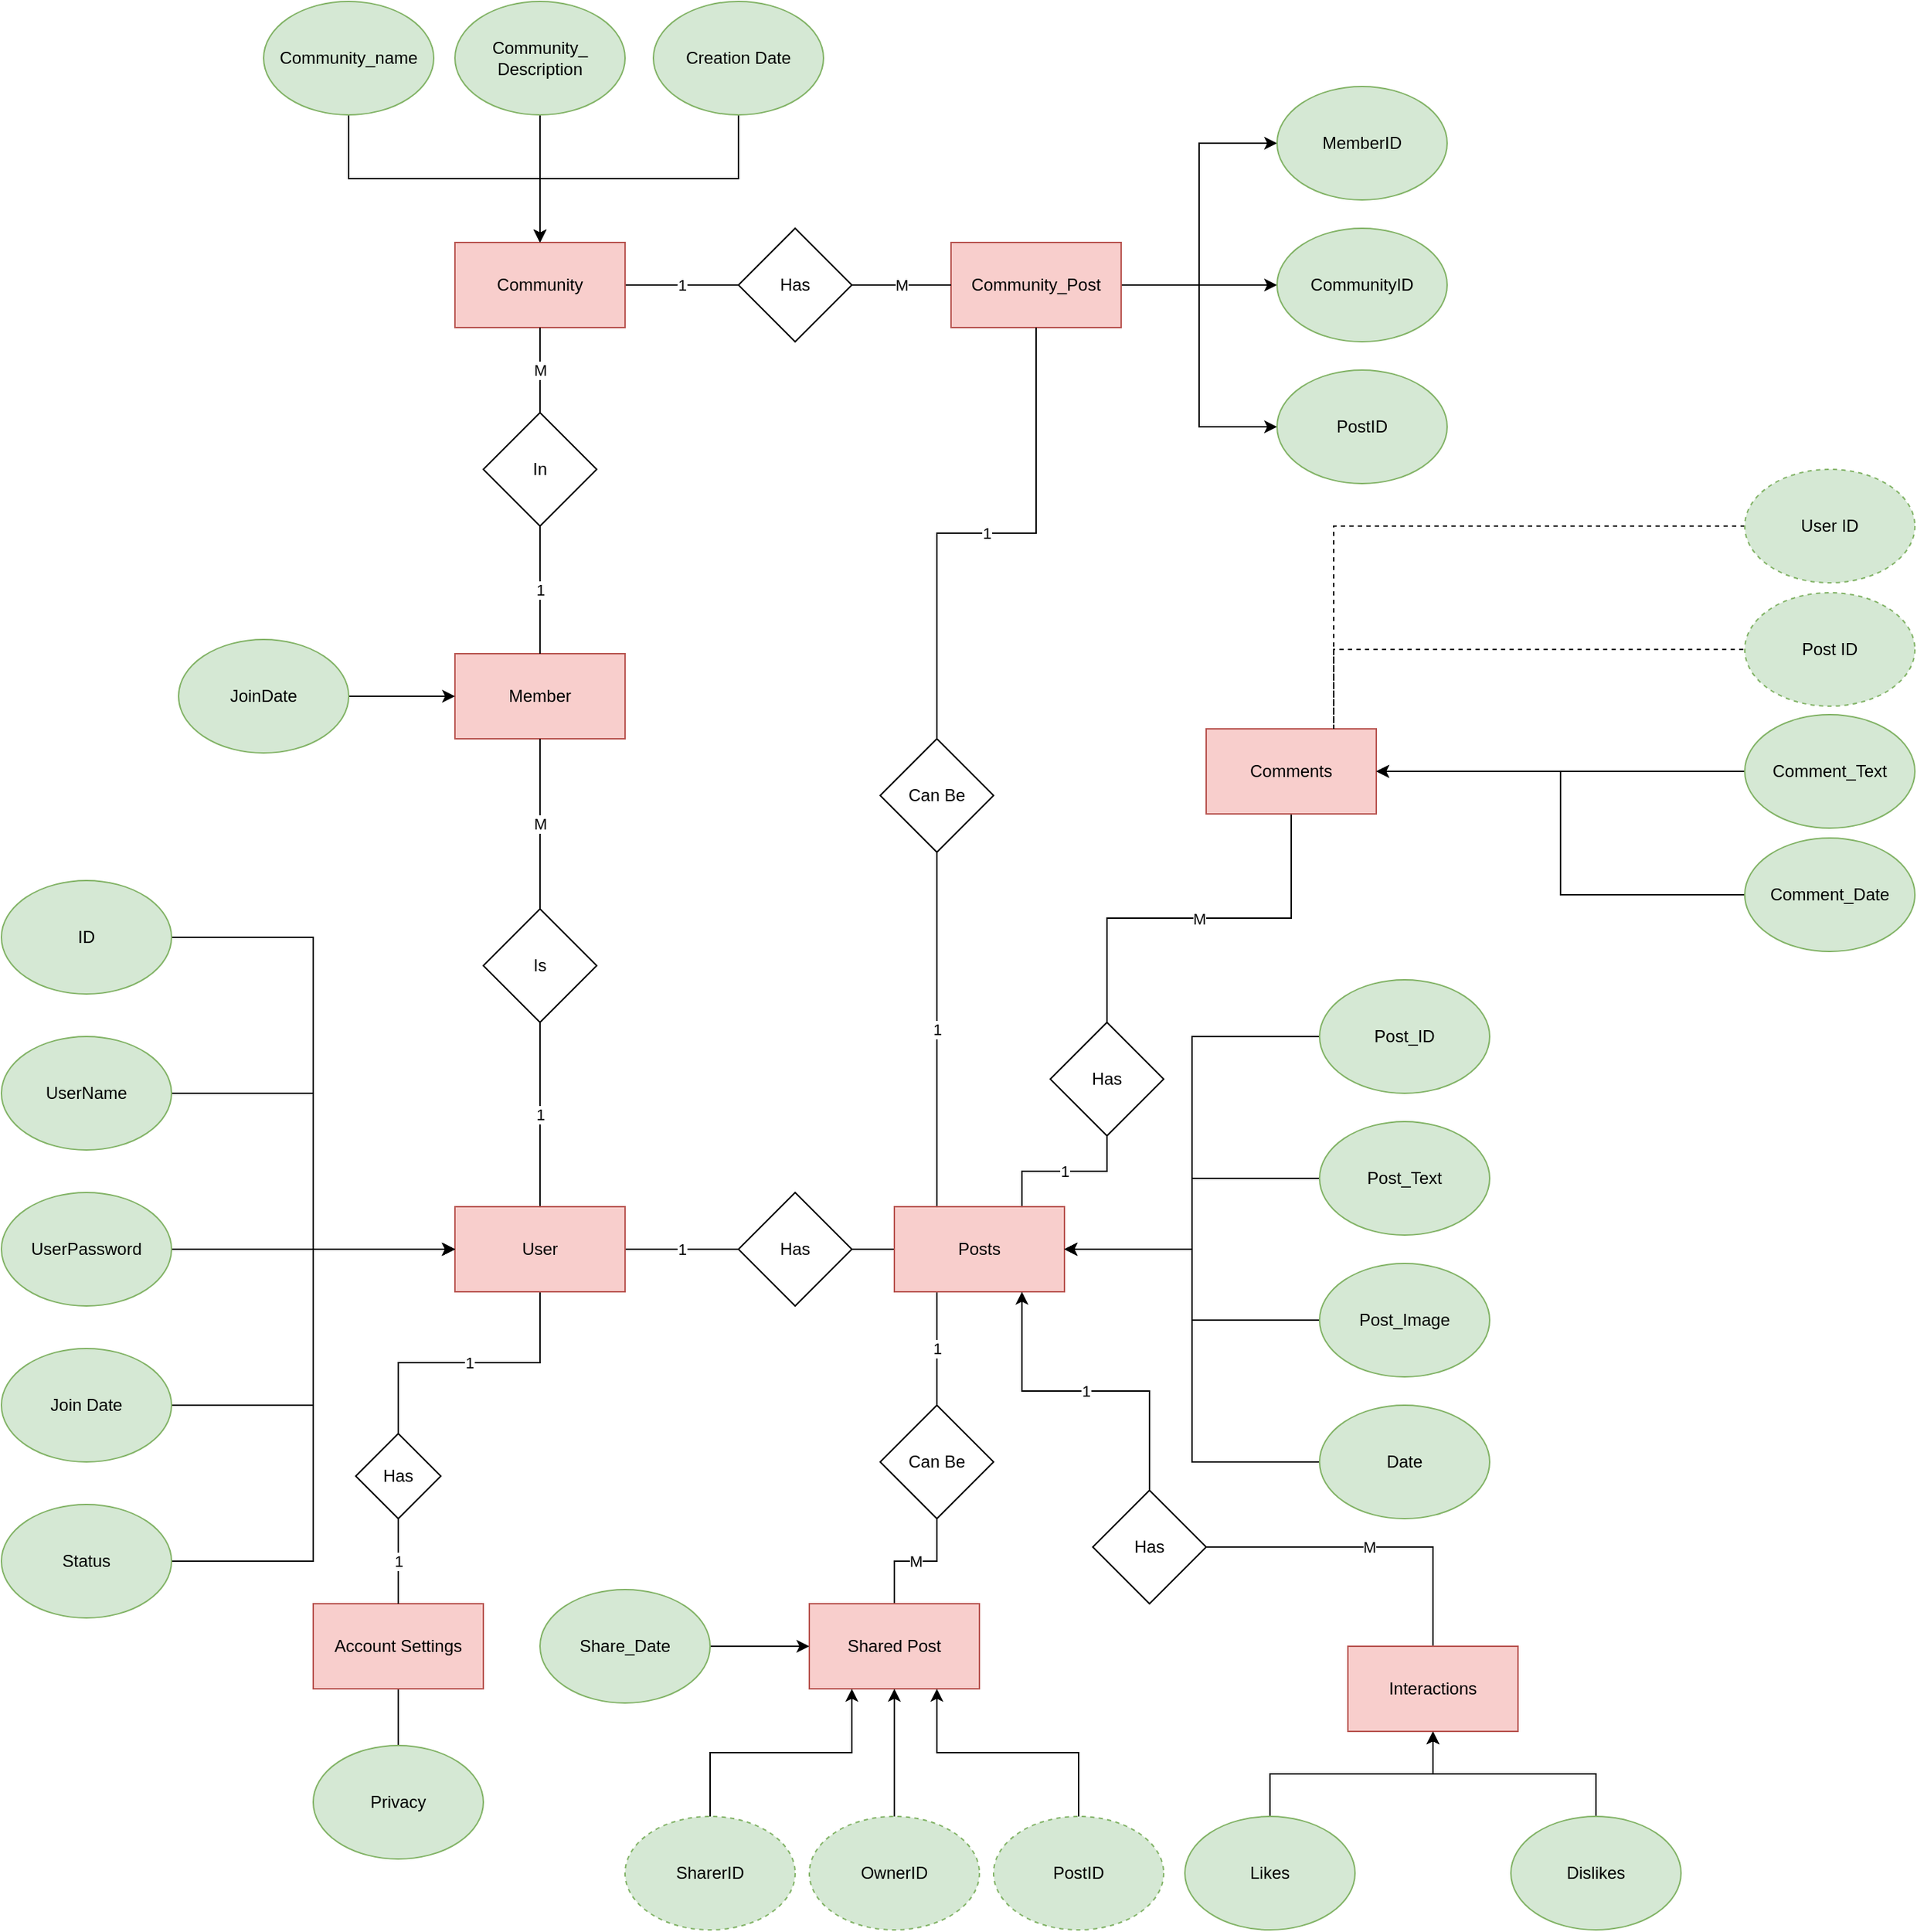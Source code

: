 <mxfile version="24.2.3" type="device">
  <diagram id="R2lEEEUBdFMjLlhIrx00" name="Page-1">
    <mxGraphModel dx="1000" dy="1630" grid="1" gridSize="10" guides="1" tooltips="1" connect="1" arrows="1" fold="1" page="1" pageScale="1" pageWidth="850" pageHeight="1100" math="0" shadow="0" extFonts="Permanent Marker^https://fonts.googleapis.com/css?family=Permanent+Marker">
      <root>
        <mxCell id="0" />
        <mxCell id="1" parent="0" />
        <mxCell id="fJw8JllboJEjV88OS5Zg-21" value="1" style="edgeStyle=orthogonalEdgeStyle;rounded=0;orthogonalLoop=1;jettySize=auto;html=1;exitX=1;exitY=0.5;exitDx=0;exitDy=0;entryX=0;entryY=0.5;entryDx=0;entryDy=0;endArrow=none;endFill=0;" edge="1" parent="1" source="fJw8JllboJEjV88OS5Zg-3" target="fJw8JllboJEjV88OS5Zg-20">
          <mxGeometry relative="1" as="geometry" />
        </mxCell>
        <mxCell id="fJw8JllboJEjV88OS5Zg-57" value="1" style="edgeStyle=orthogonalEdgeStyle;rounded=0;orthogonalLoop=1;jettySize=auto;html=1;exitX=0.5;exitY=1;exitDx=0;exitDy=0;entryX=0.5;entryY=0;entryDx=0;entryDy=0;endArrow=none;endFill=0;" edge="1" parent="1" source="fJw8JllboJEjV88OS5Zg-3" target="fJw8JllboJEjV88OS5Zg-52">
          <mxGeometry relative="1" as="geometry" />
        </mxCell>
        <mxCell id="fJw8JllboJEjV88OS5Zg-62" value="1" style="edgeStyle=orthogonalEdgeStyle;rounded=0;orthogonalLoop=1;jettySize=auto;html=1;exitX=0.5;exitY=0;exitDx=0;exitDy=0;entryX=0.5;entryY=1;entryDx=0;entryDy=0;endArrow=none;endFill=0;" edge="1" parent="1" source="fJw8JllboJEjV88OS5Zg-3" target="fJw8JllboJEjV88OS5Zg-60">
          <mxGeometry relative="1" as="geometry" />
        </mxCell>
        <object label="User" User="" id="fJw8JllboJEjV88OS5Zg-3">
          <mxCell style="rounded=0;whiteSpace=wrap;html=1;fillColor=#f8cecc;strokeColor=#b85450;" vertex="1" parent="1">
            <mxGeometry x="560" y="210" width="120" height="60" as="geometry" />
          </mxCell>
        </object>
        <mxCell id="fJw8JllboJEjV88OS5Zg-98" style="edgeStyle=orthogonalEdgeStyle;rounded=0;orthogonalLoop=1;jettySize=auto;html=1;exitX=1;exitY=0.5;exitDx=0;exitDy=0;entryX=0;entryY=0.5;entryDx=0;entryDy=0;" edge="1" parent="1" source="fJw8JllboJEjV88OS5Zg-4" target="fJw8JllboJEjV88OS5Zg-3">
          <mxGeometry relative="1" as="geometry" />
        </mxCell>
        <mxCell id="fJw8JllboJEjV88OS5Zg-4" value="UserName" style="ellipse;whiteSpace=wrap;html=1;fillColor=#d5e8d4;strokeColor=#82b366;" vertex="1" parent="1">
          <mxGeometry x="240" y="90" width="120" height="80" as="geometry" />
        </mxCell>
        <mxCell id="fJw8JllboJEjV88OS5Zg-97" style="edgeStyle=orthogonalEdgeStyle;rounded=0;orthogonalLoop=1;jettySize=auto;html=1;exitX=1;exitY=0.5;exitDx=0;exitDy=0;" edge="1" parent="1" source="fJw8JllboJEjV88OS5Zg-5" target="fJw8JllboJEjV88OS5Zg-3">
          <mxGeometry relative="1" as="geometry" />
        </mxCell>
        <mxCell id="fJw8JllboJEjV88OS5Zg-5" value="UserPassword" style="ellipse;whiteSpace=wrap;html=1;fillColor=#d5e8d4;strokeColor=#82b366;" vertex="1" parent="1">
          <mxGeometry x="240" y="200" width="120" height="80" as="geometry" />
        </mxCell>
        <mxCell id="fJw8JllboJEjV88OS5Zg-95" style="edgeStyle=orthogonalEdgeStyle;rounded=0;orthogonalLoop=1;jettySize=auto;html=1;exitX=1;exitY=0.5;exitDx=0;exitDy=0;entryX=0;entryY=0.5;entryDx=0;entryDy=0;" edge="1" parent="1" source="fJw8JllboJEjV88OS5Zg-6" target="fJw8JllboJEjV88OS5Zg-3">
          <mxGeometry relative="1" as="geometry" />
        </mxCell>
        <mxCell id="fJw8JllboJEjV88OS5Zg-6" value="Join Date" style="ellipse;whiteSpace=wrap;html=1;fillColor=#d5e8d4;strokeColor=#82b366;" vertex="1" parent="1">
          <mxGeometry x="240" y="310" width="120" height="80" as="geometry" />
        </mxCell>
        <mxCell id="fJw8JllboJEjV88OS5Zg-96" style="edgeStyle=orthogonalEdgeStyle;rounded=0;orthogonalLoop=1;jettySize=auto;html=1;exitX=1;exitY=0.5;exitDx=0;exitDy=0;entryX=0;entryY=0.5;entryDx=0;entryDy=0;" edge="1" parent="1" source="fJw8JllboJEjV88OS5Zg-7" target="fJw8JllboJEjV88OS5Zg-3">
          <mxGeometry relative="1" as="geometry" />
        </mxCell>
        <mxCell id="fJw8JllboJEjV88OS5Zg-7" value="Status" style="ellipse;whiteSpace=wrap;html=1;shadow=0;strokeColor=#82b366;perimeterSpacing=0;fillColor=#d5e8d4;" vertex="1" parent="1">
          <mxGeometry x="240" y="420" width="120" height="80" as="geometry" />
        </mxCell>
        <mxCell id="fJw8JllboJEjV88OS5Zg-99" style="edgeStyle=orthogonalEdgeStyle;rounded=0;orthogonalLoop=1;jettySize=auto;html=1;exitX=1;exitY=0.5;exitDx=0;exitDy=0;entryX=0;entryY=0.5;entryDx=0;entryDy=0;" edge="1" parent="1" source="fJw8JllboJEjV88OS5Zg-14" target="fJw8JllboJEjV88OS5Zg-3">
          <mxGeometry relative="1" as="geometry" />
        </mxCell>
        <mxCell id="fJw8JllboJEjV88OS5Zg-14" value="ID" style="ellipse;whiteSpace=wrap;html=1;fillColor=#d5e8d4;strokeColor=#82b366;" vertex="1" parent="1">
          <mxGeometry x="240" y="-20" width="120" height="80" as="geometry" />
        </mxCell>
        <mxCell id="fJw8JllboJEjV88OS5Zg-23" value="M" style="edgeStyle=orthogonalEdgeStyle;rounded=0;orthogonalLoop=1;jettySize=auto;html=1;exitX=1;exitY=0.5;exitDx=0;exitDy=0;entryX=0;entryY=0.5;entryDx=0;entryDy=0;endArrow=none;endFill=0;" edge="1" parent="1" source="fJw8JllboJEjV88OS5Zg-20" target="fJw8JllboJEjV88OS5Zg-22">
          <mxGeometry relative="1" as="geometry">
            <Array as="points">
              <mxPoint x="890" y="240" />
              <mxPoint x="890" y="240" />
            </Array>
          </mxGeometry>
        </mxCell>
        <mxCell id="fJw8JllboJEjV88OS5Zg-20" value="Has" style="rhombus;whiteSpace=wrap;html=1;" vertex="1" parent="1">
          <mxGeometry x="760" y="200" width="80" height="80" as="geometry" />
        </mxCell>
        <mxCell id="fJw8JllboJEjV88OS5Zg-32" value="M" style="edgeStyle=orthogonalEdgeStyle;rounded=0;orthogonalLoop=1;jettySize=auto;html=1;entryX=0.5;entryY=0;entryDx=0;entryDy=0;endArrow=none;endFill=0;" edge="1" parent="1" source="fJw8JllboJEjV88OS5Zg-34" target="fJw8JllboJEjV88OS5Zg-31">
          <mxGeometry relative="1" as="geometry" />
        </mxCell>
        <mxCell id="fJw8JllboJEjV88OS5Zg-48" value="1" style="edgeStyle=orthogonalEdgeStyle;rounded=0;orthogonalLoop=1;jettySize=auto;html=1;endArrow=none;endFill=0;exitX=0.75;exitY=0;exitDx=0;exitDy=0;" edge="1" parent="1" source="fJw8JllboJEjV88OS5Zg-22" target="fJw8JllboJEjV88OS5Zg-47">
          <mxGeometry relative="1" as="geometry" />
        </mxCell>
        <mxCell id="fJw8JllboJEjV88OS5Zg-89" value="1" style="edgeStyle=orthogonalEdgeStyle;rounded=0;orthogonalLoop=1;jettySize=auto;html=1;exitX=0.25;exitY=0;exitDx=0;exitDy=0;entryX=0.5;entryY=1;entryDx=0;entryDy=0;endArrow=none;endFill=0;" edge="1" parent="1" source="fJw8JllboJEjV88OS5Zg-22" target="fJw8JllboJEjV88OS5Zg-88">
          <mxGeometry relative="1" as="geometry" />
        </mxCell>
        <mxCell id="fJw8JllboJEjV88OS5Zg-123" value="1" style="edgeStyle=orthogonalEdgeStyle;rounded=0;orthogonalLoop=1;jettySize=auto;html=1;exitX=0.25;exitY=1;exitDx=0;exitDy=0;entryX=0.5;entryY=0;entryDx=0;entryDy=0;endArrow=none;endFill=0;" edge="1" parent="1" source="fJw8JllboJEjV88OS5Zg-22" target="fJw8JllboJEjV88OS5Zg-122">
          <mxGeometry relative="1" as="geometry" />
        </mxCell>
        <mxCell id="fJw8JllboJEjV88OS5Zg-22" value="Posts" style="rounded=0;whiteSpace=wrap;html=1;fillColor=#f8cecc;strokeColor=#b85450;" vertex="1" parent="1">
          <mxGeometry x="870" y="210" width="120" height="60" as="geometry" />
        </mxCell>
        <mxCell id="fJw8JllboJEjV88OS5Zg-42" style="edgeStyle=orthogonalEdgeStyle;rounded=0;orthogonalLoop=1;jettySize=auto;html=1;exitX=0;exitY=0.5;exitDx=0;exitDy=0;" edge="1" parent="1" source="fJw8JllboJEjV88OS5Zg-25" target="fJw8JllboJEjV88OS5Zg-22">
          <mxGeometry relative="1" as="geometry" />
        </mxCell>
        <mxCell id="fJw8JllboJEjV88OS5Zg-25" value="Post_Text" style="ellipse;whiteSpace=wrap;html=1;fillColor=#d5e8d4;strokeColor=#82b366;" vertex="1" parent="1">
          <mxGeometry x="1170" y="150" width="120" height="80" as="geometry" />
        </mxCell>
        <mxCell id="fJw8JllboJEjV88OS5Zg-45" style="edgeStyle=orthogonalEdgeStyle;rounded=0;orthogonalLoop=1;jettySize=auto;html=1;exitX=0;exitY=0.5;exitDx=0;exitDy=0;entryX=1;entryY=0.5;entryDx=0;entryDy=0;" edge="1" parent="1" source="fJw8JllboJEjV88OS5Zg-26" target="fJw8JllboJEjV88OS5Zg-22">
          <mxGeometry relative="1" as="geometry" />
        </mxCell>
        <mxCell id="fJw8JllboJEjV88OS5Zg-26" value="Post_ID" style="ellipse;whiteSpace=wrap;html=1;fillColor=#d5e8d4;strokeColor=#82b366;" vertex="1" parent="1">
          <mxGeometry x="1170" y="50" width="120" height="80" as="geometry" />
        </mxCell>
        <mxCell id="fJw8JllboJEjV88OS5Zg-44" style="edgeStyle=orthogonalEdgeStyle;rounded=0;orthogonalLoop=1;jettySize=auto;html=1;exitX=0;exitY=0.5;exitDx=0;exitDy=0;entryX=1;entryY=0.5;entryDx=0;entryDy=0;" edge="1" parent="1" source="fJw8JllboJEjV88OS5Zg-27" target="fJw8JllboJEjV88OS5Zg-22">
          <mxGeometry relative="1" as="geometry" />
        </mxCell>
        <mxCell id="fJw8JllboJEjV88OS5Zg-27" value="Post_Image" style="ellipse;whiteSpace=wrap;html=1;fillColor=#d5e8d4;strokeColor=#82b366;" vertex="1" parent="1">
          <mxGeometry x="1170" y="250" width="120" height="80" as="geometry" />
        </mxCell>
        <mxCell id="fJw8JllboJEjV88OS5Zg-39" style="edgeStyle=orthogonalEdgeStyle;rounded=0;orthogonalLoop=1;jettySize=auto;html=1;exitX=0.5;exitY=0;exitDx=0;exitDy=0;" edge="1" parent="1" source="fJw8JllboJEjV88OS5Zg-28" target="fJw8JllboJEjV88OS5Zg-31">
          <mxGeometry relative="1" as="geometry" />
        </mxCell>
        <mxCell id="fJw8JllboJEjV88OS5Zg-28" value="Likes" style="ellipse;whiteSpace=wrap;html=1;fillColor=#d5e8d4;strokeColor=#82b366;" vertex="1" parent="1">
          <mxGeometry x="1075" y="640" width="120" height="80" as="geometry" />
        </mxCell>
        <mxCell id="fJw8JllboJEjV88OS5Zg-46" style="edgeStyle=orthogonalEdgeStyle;rounded=0;orthogonalLoop=1;jettySize=auto;html=1;exitX=0;exitY=0.5;exitDx=0;exitDy=0;entryX=1;entryY=0.5;entryDx=0;entryDy=0;" edge="1" parent="1" source="fJw8JllboJEjV88OS5Zg-30" target="fJw8JllboJEjV88OS5Zg-22">
          <mxGeometry relative="1" as="geometry" />
        </mxCell>
        <mxCell id="fJw8JllboJEjV88OS5Zg-30" value="Date" style="ellipse;whiteSpace=wrap;html=1;fillColor=#d5e8d4;strokeColor=#82b366;" vertex="1" parent="1">
          <mxGeometry x="1170" y="350" width="120" height="80" as="geometry" />
        </mxCell>
        <mxCell id="fJw8JllboJEjV88OS5Zg-31" value="Interactions" style="rounded=0;whiteSpace=wrap;html=1;fillColor=#f8cecc;strokeColor=#b85450;" vertex="1" parent="1">
          <mxGeometry x="1190" y="520" width="120" height="60" as="geometry" />
        </mxCell>
        <mxCell id="fJw8JllboJEjV88OS5Zg-121" value="1" style="edgeStyle=orthogonalEdgeStyle;rounded=0;orthogonalLoop=1;jettySize=auto;html=1;exitX=0.5;exitY=0;exitDx=0;exitDy=0;entryX=0.75;entryY=1;entryDx=0;entryDy=0;" edge="1" parent="1" source="fJw8JllboJEjV88OS5Zg-34" target="fJw8JllboJEjV88OS5Zg-22">
          <mxGeometry relative="1" as="geometry" />
        </mxCell>
        <mxCell id="fJw8JllboJEjV88OS5Zg-34" value="Has" style="rhombus;whiteSpace=wrap;html=1;" vertex="1" parent="1">
          <mxGeometry x="1010" y="410" width="80" height="80" as="geometry" />
        </mxCell>
        <mxCell id="fJw8JllboJEjV88OS5Zg-38" style="edgeStyle=orthogonalEdgeStyle;rounded=0;orthogonalLoop=1;jettySize=auto;html=1;exitX=0.5;exitY=0;exitDx=0;exitDy=0;" edge="1" parent="1" source="fJw8JllboJEjV88OS5Zg-35" target="fJw8JllboJEjV88OS5Zg-31">
          <mxGeometry relative="1" as="geometry" />
        </mxCell>
        <mxCell id="fJw8JllboJEjV88OS5Zg-35" value="Dislikes" style="ellipse;whiteSpace=wrap;html=1;fillColor=#d5e8d4;strokeColor=#82b366;" vertex="1" parent="1">
          <mxGeometry x="1305" y="640" width="120" height="80" as="geometry" />
        </mxCell>
        <mxCell id="fJw8JllboJEjV88OS5Zg-49" value="M" style="edgeStyle=orthogonalEdgeStyle;rounded=0;orthogonalLoop=1;jettySize=auto;html=1;exitX=0.5;exitY=0;exitDx=0;exitDy=0;endArrow=none;endFill=0;" edge="1" parent="1" source="fJw8JllboJEjV88OS5Zg-47" target="fJw8JllboJEjV88OS5Zg-50">
          <mxGeometry relative="1" as="geometry">
            <mxPoint x="989.765" y="-10" as="targetPoint" />
          </mxGeometry>
        </mxCell>
        <mxCell id="fJw8JllboJEjV88OS5Zg-47" value="Has" style="rhombus;whiteSpace=wrap;html=1;rounded=0;" vertex="1" parent="1">
          <mxGeometry x="980" y="80" width="80" height="80" as="geometry" />
        </mxCell>
        <mxCell id="fJw8JllboJEjV88OS5Zg-107" style="edgeStyle=orthogonalEdgeStyle;rounded=0;orthogonalLoop=1;jettySize=auto;html=1;exitX=0.75;exitY=0;exitDx=0;exitDy=0;entryX=0;entryY=0.5;entryDx=0;entryDy=0;endArrow=none;endFill=0;dashed=1;" edge="1" parent="1" source="fJw8JllboJEjV88OS5Zg-50" target="fJw8JllboJEjV88OS5Zg-103">
          <mxGeometry relative="1" as="geometry" />
        </mxCell>
        <mxCell id="fJw8JllboJEjV88OS5Zg-50" value="Comments" style="rounded=0;whiteSpace=wrap;html=1;fillColor=#f8cecc;strokeColor=#b85450;" vertex="1" parent="1">
          <mxGeometry x="1090.005" y="-127" width="120" height="60" as="geometry" />
        </mxCell>
        <mxCell id="fJw8JllboJEjV88OS5Zg-56" style="edgeStyle=orthogonalEdgeStyle;rounded=0;orthogonalLoop=1;jettySize=auto;html=1;exitX=0.5;exitY=1;exitDx=0;exitDy=0;entryX=0.5;entryY=0;entryDx=0;entryDy=0;endArrow=none;endFill=0;" edge="1" parent="1" source="fJw8JllboJEjV88OS5Zg-51" target="fJw8JllboJEjV88OS5Zg-55">
          <mxGeometry relative="1" as="geometry" />
        </mxCell>
        <mxCell id="fJw8JllboJEjV88OS5Zg-51" value="Account Settings" style="rounded=0;whiteSpace=wrap;html=1;fillColor=#f8cecc;strokeColor=#b85450;" vertex="1" parent="1">
          <mxGeometry x="460" y="490" width="120" height="60" as="geometry" />
        </mxCell>
        <mxCell id="fJw8JllboJEjV88OS5Zg-54" value="1" style="edgeStyle=orthogonalEdgeStyle;rounded=0;orthogonalLoop=1;jettySize=auto;html=1;exitX=0.5;exitY=1;exitDx=0;exitDy=0;entryX=0.5;entryY=0;entryDx=0;entryDy=0;endArrow=none;endFill=0;" edge="1" parent="1" source="fJw8JllboJEjV88OS5Zg-52" target="fJw8JllboJEjV88OS5Zg-51">
          <mxGeometry relative="1" as="geometry" />
        </mxCell>
        <mxCell id="fJw8JllboJEjV88OS5Zg-52" value="Has" style="rhombus;whiteSpace=wrap;html=1;" vertex="1" parent="1">
          <mxGeometry x="490" y="370" width="60" height="60" as="geometry" />
        </mxCell>
        <mxCell id="fJw8JllboJEjV88OS5Zg-55" value="Privacy" style="ellipse;whiteSpace=wrap;html=1;fillColor=#d5e8d4;strokeColor=#82b366;" vertex="1" parent="1">
          <mxGeometry x="460" y="590" width="120" height="80" as="geometry" />
        </mxCell>
        <mxCell id="fJw8JllboJEjV88OS5Zg-58" value="Member" style="rounded=0;whiteSpace=wrap;html=1;fillColor=#f8cecc;strokeColor=#b85450;" vertex="1" parent="1">
          <mxGeometry x="560" y="-180" width="120" height="60" as="geometry" />
        </mxCell>
        <mxCell id="fJw8JllboJEjV88OS5Zg-61" value="M" style="edgeStyle=orthogonalEdgeStyle;rounded=0;orthogonalLoop=1;jettySize=auto;html=1;exitX=0.5;exitY=0;exitDx=0;exitDy=0;entryX=0.5;entryY=1;entryDx=0;entryDy=0;endArrow=none;endFill=0;" edge="1" parent="1" source="fJw8JllboJEjV88OS5Zg-60" target="fJw8JllboJEjV88OS5Zg-58">
          <mxGeometry relative="1" as="geometry" />
        </mxCell>
        <mxCell id="fJw8JllboJEjV88OS5Zg-60" value="Is" style="rhombus;whiteSpace=wrap;html=1;" vertex="1" parent="1">
          <mxGeometry x="580" width="80" height="80" as="geometry" />
        </mxCell>
        <mxCell id="fJw8JllboJEjV88OS5Zg-73" style="edgeStyle=orthogonalEdgeStyle;rounded=0;orthogonalLoop=1;jettySize=auto;html=1;exitX=0.5;exitY=1;exitDx=0;exitDy=0;entryX=0.5;entryY=0;entryDx=0;entryDy=0;" edge="1" parent="1" source="fJw8JllboJEjV88OS5Zg-63" target="fJw8JllboJEjV88OS5Zg-64">
          <mxGeometry relative="1" as="geometry" />
        </mxCell>
        <mxCell id="fJw8JllboJEjV88OS5Zg-63" value="Community_name" style="ellipse;whiteSpace=wrap;html=1;fillColor=#d5e8d4;strokeColor=#82b366;" vertex="1" parent="1">
          <mxGeometry x="425" y="-640" width="120" height="80" as="geometry" />
        </mxCell>
        <mxCell id="fJw8JllboJEjV88OS5Zg-115" value="1" style="edgeStyle=orthogonalEdgeStyle;rounded=0;orthogonalLoop=1;jettySize=auto;html=1;endArrow=none;endFill=0;" edge="1" parent="1" source="fJw8JllboJEjV88OS5Zg-64" target="fJw8JllboJEjV88OS5Zg-114">
          <mxGeometry relative="1" as="geometry" />
        </mxCell>
        <mxCell id="fJw8JllboJEjV88OS5Zg-64" value="Community" style="rounded=0;whiteSpace=wrap;html=1;fillColor=#f8cecc;strokeColor=#b85450;" vertex="1" parent="1">
          <mxGeometry x="560" y="-470" width="120" height="60" as="geometry" />
        </mxCell>
        <mxCell id="fJw8JllboJEjV88OS5Zg-67" value="M" style="edgeStyle=orthogonalEdgeStyle;rounded=0;orthogonalLoop=1;jettySize=auto;html=1;exitX=0.5;exitY=0;exitDx=0;exitDy=0;entryX=0.5;entryY=1;entryDx=0;entryDy=0;endArrow=none;endFill=0;" edge="1" parent="1" source="fJw8JllboJEjV88OS5Zg-65" target="fJw8JllboJEjV88OS5Zg-64">
          <mxGeometry relative="1" as="geometry" />
        </mxCell>
        <mxCell id="fJw8JllboJEjV88OS5Zg-113" value="1" style="edgeStyle=orthogonalEdgeStyle;rounded=0;orthogonalLoop=1;jettySize=auto;html=1;exitX=0.5;exitY=1;exitDx=0;exitDy=0;entryX=0.5;entryY=0;entryDx=0;entryDy=0;endArrow=none;endFill=0;" edge="1" parent="1" source="fJw8JllboJEjV88OS5Zg-65" target="fJw8JllboJEjV88OS5Zg-58">
          <mxGeometry relative="1" as="geometry" />
        </mxCell>
        <mxCell id="fJw8JllboJEjV88OS5Zg-65" value="In" style="rhombus;whiteSpace=wrap;html=1;" vertex="1" parent="1">
          <mxGeometry x="580" y="-350" width="80" height="80" as="geometry" />
        </mxCell>
        <mxCell id="fJw8JllboJEjV88OS5Zg-74" style="edgeStyle=orthogonalEdgeStyle;rounded=0;orthogonalLoop=1;jettySize=auto;html=1;exitX=0.5;exitY=1;exitDx=0;exitDy=0;" edge="1" parent="1" source="fJw8JllboJEjV88OS5Zg-69" target="fJw8JllboJEjV88OS5Zg-64">
          <mxGeometry relative="1" as="geometry" />
        </mxCell>
        <mxCell id="fJw8JllboJEjV88OS5Zg-69" value="Community_&lt;div&gt;Description&lt;/div&gt;" style="ellipse;whiteSpace=wrap;html=1;fillColor=#d5e8d4;strokeColor=#82b366;" vertex="1" parent="1">
          <mxGeometry x="560" y="-640" width="120" height="80" as="geometry" />
        </mxCell>
        <mxCell id="fJw8JllboJEjV88OS5Zg-71" style="edgeStyle=orthogonalEdgeStyle;rounded=0;orthogonalLoop=1;jettySize=auto;html=1;exitX=1;exitY=0.5;exitDx=0;exitDy=0;" edge="1" parent="1" source="fJw8JllboJEjV88OS5Zg-70" target="fJw8JllboJEjV88OS5Zg-58">
          <mxGeometry relative="1" as="geometry" />
        </mxCell>
        <mxCell id="fJw8JllboJEjV88OS5Zg-70" value="JoinDate" style="ellipse;whiteSpace=wrap;html=1;fillColor=#d5e8d4;strokeColor=#82b366;" vertex="1" parent="1">
          <mxGeometry x="365" y="-190" width="120" height="80" as="geometry" />
        </mxCell>
        <mxCell id="fJw8JllboJEjV88OS5Zg-75" style="edgeStyle=orthogonalEdgeStyle;rounded=0;orthogonalLoop=1;jettySize=auto;html=1;exitX=0.5;exitY=1;exitDx=0;exitDy=0;" edge="1" parent="1" source="fJw8JllboJEjV88OS5Zg-72" target="fJw8JllboJEjV88OS5Zg-64">
          <mxGeometry relative="1" as="geometry" />
        </mxCell>
        <mxCell id="fJw8JllboJEjV88OS5Zg-72" value="Creation Date" style="ellipse;whiteSpace=wrap;html=1;fillColor=#d5e8d4;strokeColor=#82b366;" vertex="1" parent="1">
          <mxGeometry x="700" y="-640" width="120" height="80" as="geometry" />
        </mxCell>
        <mxCell id="fJw8JllboJEjV88OS5Zg-85" style="edgeStyle=orthogonalEdgeStyle;rounded=0;orthogonalLoop=1;jettySize=auto;html=1;exitX=1;exitY=0.5;exitDx=0;exitDy=0;entryX=0;entryY=0.5;entryDx=0;entryDy=0;" edge="1" parent="1" source="fJw8JllboJEjV88OS5Zg-81" target="fJw8JllboJEjV88OS5Zg-82">
          <mxGeometry relative="1" as="geometry" />
        </mxCell>
        <mxCell id="fJw8JllboJEjV88OS5Zg-86" style="edgeStyle=orthogonalEdgeStyle;rounded=0;orthogonalLoop=1;jettySize=auto;html=1;exitX=1;exitY=0.5;exitDx=0;exitDy=0;" edge="1" parent="1" source="fJw8JllboJEjV88OS5Zg-81" target="fJw8JllboJEjV88OS5Zg-83">
          <mxGeometry relative="1" as="geometry" />
        </mxCell>
        <mxCell id="fJw8JllboJEjV88OS5Zg-87" style="edgeStyle=orthogonalEdgeStyle;rounded=0;orthogonalLoop=1;jettySize=auto;html=1;exitX=1;exitY=0.5;exitDx=0;exitDy=0;entryX=0;entryY=0.5;entryDx=0;entryDy=0;" edge="1" parent="1" source="fJw8JllboJEjV88OS5Zg-81" target="fJw8JllboJEjV88OS5Zg-84">
          <mxGeometry relative="1" as="geometry" />
        </mxCell>
        <mxCell id="fJw8JllboJEjV88OS5Zg-81" value="Community_Post" style="rounded=0;whiteSpace=wrap;html=1;fillColor=#f8cecc;strokeColor=#b85450;" vertex="1" parent="1">
          <mxGeometry x="910" y="-470" width="120" height="60" as="geometry" />
        </mxCell>
        <mxCell id="fJw8JllboJEjV88OS5Zg-82" value="MemberID" style="ellipse;whiteSpace=wrap;html=1;fillColor=#d5e8d4;strokeColor=#82b366;" vertex="1" parent="1">
          <mxGeometry x="1140" y="-580" width="120" height="80" as="geometry" />
        </mxCell>
        <mxCell id="fJw8JllboJEjV88OS5Zg-83" value="CommunityID" style="ellipse;whiteSpace=wrap;html=1;fillColor=#d5e8d4;strokeColor=#82b366;" vertex="1" parent="1">
          <mxGeometry x="1140" y="-480" width="120" height="80" as="geometry" />
        </mxCell>
        <mxCell id="fJw8JllboJEjV88OS5Zg-84" value="PostID" style="ellipse;whiteSpace=wrap;html=1;fillColor=#d5e8d4;strokeColor=#82b366;" vertex="1" parent="1">
          <mxGeometry x="1140" y="-380" width="120" height="80" as="geometry" />
        </mxCell>
        <mxCell id="fJw8JllboJEjV88OS5Zg-90" value="1" style="edgeStyle=orthogonalEdgeStyle;rounded=0;orthogonalLoop=1;jettySize=auto;html=1;exitX=0.5;exitY=0;exitDx=0;exitDy=0;entryX=0.5;entryY=1;entryDx=0;entryDy=0;endArrow=none;endFill=0;" edge="1" parent="1" source="fJw8JllboJEjV88OS5Zg-88" target="fJw8JllboJEjV88OS5Zg-81">
          <mxGeometry relative="1" as="geometry" />
        </mxCell>
        <mxCell id="fJw8JllboJEjV88OS5Zg-88" value="Can Be" style="rhombus;whiteSpace=wrap;html=1;" vertex="1" parent="1">
          <mxGeometry x="860" y="-120" width="80" height="80" as="geometry" />
        </mxCell>
        <mxCell id="fJw8JllboJEjV88OS5Zg-94" style="edgeStyle=orthogonalEdgeStyle;rounded=0;orthogonalLoop=1;jettySize=auto;html=1;exitX=0;exitY=0.5;exitDx=0;exitDy=0;entryX=1;entryY=0.5;entryDx=0;entryDy=0;" edge="1" parent="1" source="fJw8JllboJEjV88OS5Zg-91" target="fJw8JllboJEjV88OS5Zg-50">
          <mxGeometry relative="1" as="geometry" />
        </mxCell>
        <mxCell id="fJw8JllboJEjV88OS5Zg-91" value="Comment_Text" style="ellipse;whiteSpace=wrap;html=1;fillColor=#d5e8d4;strokeColor=#82b366;" vertex="1" parent="1">
          <mxGeometry x="1470" y="-137" width="120" height="80" as="geometry" />
        </mxCell>
        <mxCell id="fJw8JllboJEjV88OS5Zg-93" style="edgeStyle=orthogonalEdgeStyle;rounded=0;orthogonalLoop=1;jettySize=auto;html=1;exitX=0;exitY=0.5;exitDx=0;exitDy=0;entryX=1;entryY=0.5;entryDx=0;entryDy=0;" edge="1" parent="1" source="fJw8JllboJEjV88OS5Zg-92" target="fJw8JllboJEjV88OS5Zg-50">
          <mxGeometry relative="1" as="geometry" />
        </mxCell>
        <mxCell id="fJw8JllboJEjV88OS5Zg-92" value="Comment_Date" style="ellipse;whiteSpace=wrap;html=1;fillColor=#d5e8d4;strokeColor=#82b366;" vertex="1" parent="1">
          <mxGeometry x="1470" y="-50" width="120" height="80" as="geometry" />
        </mxCell>
        <mxCell id="fJw8JllboJEjV88OS5Zg-103" value="Post ID" style="ellipse;whiteSpace=wrap;html=1;dashed=1;fillColor=#d5e8d4;strokeColor=#82b366;" vertex="1" parent="1">
          <mxGeometry x="1470" y="-223" width="120" height="80" as="geometry" />
        </mxCell>
        <mxCell id="fJw8JllboJEjV88OS5Zg-109" style="edgeStyle=orthogonalEdgeStyle;rounded=0;orthogonalLoop=1;jettySize=auto;html=1;exitX=0;exitY=0.5;exitDx=0;exitDy=0;entryX=0.75;entryY=0;entryDx=0;entryDy=0;endArrow=none;endFill=0;dashed=1;" edge="1" parent="1" source="fJw8JllboJEjV88OS5Zg-105" target="fJw8JllboJEjV88OS5Zg-50">
          <mxGeometry relative="1" as="geometry" />
        </mxCell>
        <mxCell id="fJw8JllboJEjV88OS5Zg-105" value="User ID" style="ellipse;whiteSpace=wrap;html=1;dashed=1;fillColor=#d5e8d4;strokeColor=#82b366;" vertex="1" parent="1">
          <mxGeometry x="1470" y="-310" width="120" height="80" as="geometry" />
        </mxCell>
        <mxCell id="fJw8JllboJEjV88OS5Zg-116" value="M" style="edgeStyle=orthogonalEdgeStyle;rounded=0;orthogonalLoop=1;jettySize=auto;html=1;endArrow=none;endFill=0;" edge="1" parent="1" source="fJw8JllboJEjV88OS5Zg-114" target="fJw8JllboJEjV88OS5Zg-81">
          <mxGeometry relative="1" as="geometry" />
        </mxCell>
        <mxCell id="fJw8JllboJEjV88OS5Zg-114" value="Has" style="rhombus;whiteSpace=wrap;html=1;rounded=0;" vertex="1" parent="1">
          <mxGeometry x="760" y="-480" width="80" height="80" as="geometry" />
        </mxCell>
        <mxCell id="fJw8JllboJEjV88OS5Zg-125" value="M" style="edgeStyle=orthogonalEdgeStyle;rounded=0;orthogonalLoop=1;jettySize=auto;html=1;exitX=0.5;exitY=1;exitDx=0;exitDy=0;entryX=0.5;entryY=0;entryDx=0;entryDy=0;endArrow=none;endFill=0;" edge="1" parent="1" source="fJw8JllboJEjV88OS5Zg-122" target="fJw8JllboJEjV88OS5Zg-124">
          <mxGeometry relative="1" as="geometry" />
        </mxCell>
        <mxCell id="fJw8JllboJEjV88OS5Zg-122" value="Can Be" style="rhombus;whiteSpace=wrap;html=1;" vertex="1" parent="1">
          <mxGeometry x="860" y="350" width="80" height="80" as="geometry" />
        </mxCell>
        <mxCell id="fJw8JllboJEjV88OS5Zg-124" value="Shared Post" style="rounded=0;whiteSpace=wrap;html=1;fillColor=#f8cecc;strokeColor=#b85450;" vertex="1" parent="1">
          <mxGeometry x="810" y="490" width="120" height="60" as="geometry" />
        </mxCell>
        <mxCell id="fJw8JllboJEjV88OS5Zg-129" style="edgeStyle=orthogonalEdgeStyle;rounded=0;orthogonalLoop=1;jettySize=auto;html=1;exitX=0.5;exitY=0;exitDx=0;exitDy=0;entryX=0.25;entryY=1;entryDx=0;entryDy=0;" edge="1" parent="1" source="fJw8JllboJEjV88OS5Zg-126" target="fJw8JllboJEjV88OS5Zg-124">
          <mxGeometry relative="1" as="geometry" />
        </mxCell>
        <mxCell id="fJw8JllboJEjV88OS5Zg-126" value="SharerID" style="ellipse;whiteSpace=wrap;html=1;dashed=1;fillColor=#d5e8d4;strokeColor=#82b366;" vertex="1" parent="1">
          <mxGeometry x="680" y="640" width="120" height="80" as="geometry" />
        </mxCell>
        <mxCell id="fJw8JllboJEjV88OS5Zg-130" style="edgeStyle=orthogonalEdgeStyle;rounded=0;orthogonalLoop=1;jettySize=auto;html=1;exitX=0.5;exitY=0;exitDx=0;exitDy=0;entryX=0.5;entryY=1;entryDx=0;entryDy=0;" edge="1" parent="1" source="fJw8JllboJEjV88OS5Zg-127" target="fJw8JllboJEjV88OS5Zg-124">
          <mxGeometry relative="1" as="geometry" />
        </mxCell>
        <mxCell id="fJw8JllboJEjV88OS5Zg-127" value="OwnerID" style="ellipse;whiteSpace=wrap;html=1;dashed=1;fillColor=#d5e8d4;strokeColor=#82b366;" vertex="1" parent="1">
          <mxGeometry x="810" y="640" width="120" height="80" as="geometry" />
        </mxCell>
        <mxCell id="fJw8JllboJEjV88OS5Zg-131" style="edgeStyle=orthogonalEdgeStyle;rounded=0;orthogonalLoop=1;jettySize=auto;html=1;exitX=0.5;exitY=0;exitDx=0;exitDy=0;entryX=0.75;entryY=1;entryDx=0;entryDy=0;" edge="1" parent="1" source="fJw8JllboJEjV88OS5Zg-128" target="fJw8JllboJEjV88OS5Zg-124">
          <mxGeometry relative="1" as="geometry" />
        </mxCell>
        <mxCell id="fJw8JllboJEjV88OS5Zg-128" value="PostID" style="ellipse;whiteSpace=wrap;html=1;dashed=1;fillColor=#d5e8d4;strokeColor=#82b366;" vertex="1" parent="1">
          <mxGeometry x="940" y="640" width="120" height="80" as="geometry" />
        </mxCell>
        <mxCell id="fJw8JllboJEjV88OS5Zg-133" style="edgeStyle=orthogonalEdgeStyle;rounded=0;orthogonalLoop=1;jettySize=auto;html=1;exitX=1;exitY=0.5;exitDx=0;exitDy=0;entryX=0;entryY=0.5;entryDx=0;entryDy=0;" edge="1" parent="1" source="fJw8JllboJEjV88OS5Zg-132" target="fJw8JllboJEjV88OS5Zg-124">
          <mxGeometry relative="1" as="geometry" />
        </mxCell>
        <mxCell id="fJw8JllboJEjV88OS5Zg-132" value="Share_Date" style="ellipse;whiteSpace=wrap;html=1;fillColor=#d5e8d4;strokeColor=#82b366;" vertex="1" parent="1">
          <mxGeometry x="620" y="480" width="120" height="80" as="geometry" />
        </mxCell>
      </root>
    </mxGraphModel>
  </diagram>
</mxfile>
